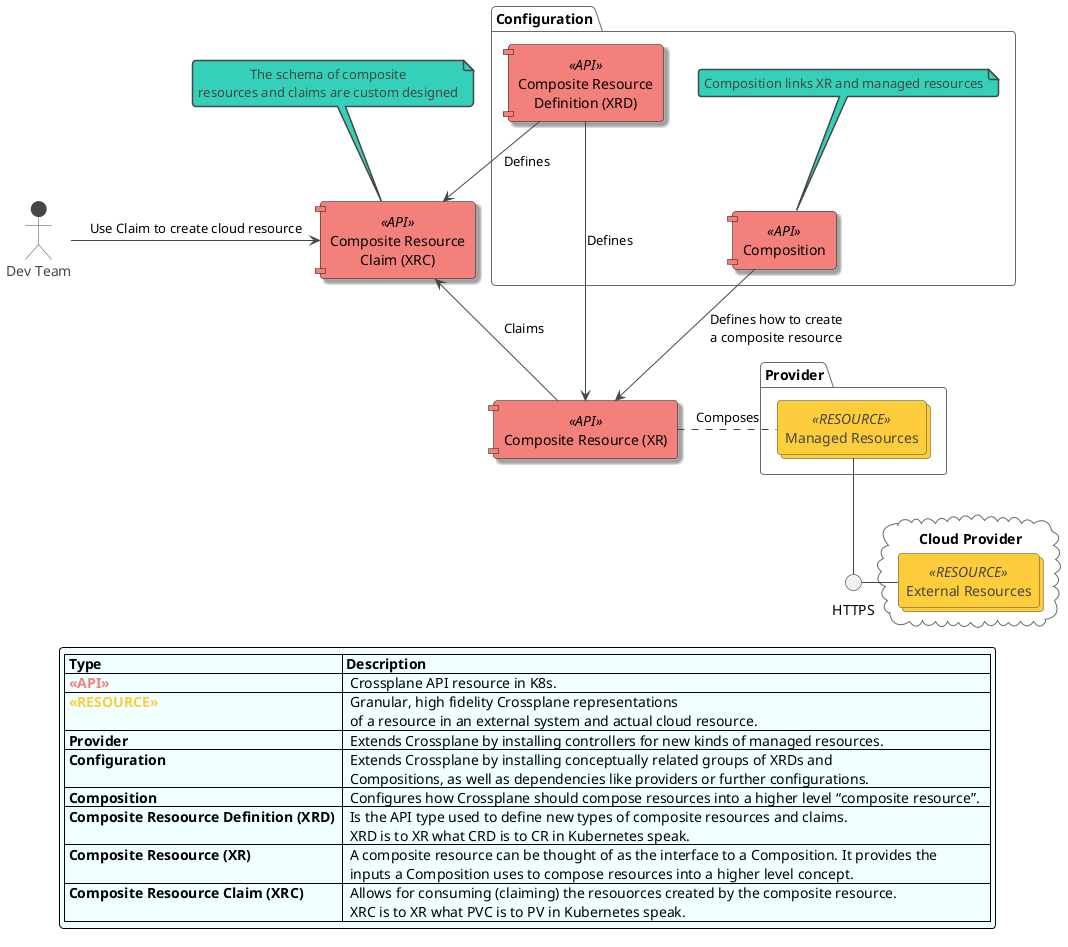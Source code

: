 @startuml crossplane-components
!theme vibrant

'Variables
!$api_color = "#f3807b"
!$resource_color = "#fdcd3c"

'Global design parameters
skinparam defaultTextAlignment center
skinparam componentStyle uml1
skinparam CollectionsBackgroundColor $resource_color

'Stereotypes modelling
skinparam NoteBackgroundColor #35d0ba
skinparam component {
    BackgroundColor<<API>> $api_color
    Shadowing<<API>> true
}
skinparam component {
    BackgroundColor<<RESOURCE>> $resource_color
    Shadowing<<RESOURCE>> true
}
skinparam legend {
    BackgroundColor Azure
}

'Declare members
interface "HTTPS" as k8s_to_cloud

actor "Dev Team" as devs

together {
component "Composite Resource\nClaim (XRC)" <<API>> as claim
component "Composite Resource (XR)" <<API>> as composite_resource

note top of claim
    The schema of composite
    resources and claims are custom designed
end note

package "Configuration" as config {
     component "Composition" <<API>> as composition
     note top of composition
      Composition links XR and managed resources
     end note
     component "Composite Resource\nDefinition (XRD)" <<API>> as crd
}
  package "Provider" as provider {
      collections "Managed Resources" <<RESOURCE>> as managed_resources
     }
}
cloud "Cloud Provider" as cloud {

   collections "External Resources" <<RESOURCE>>
}

'Declare relationships
devs -> claim : Use Claim to create cloud resource
composition --> composite_resource : Defines how to create\na composite resource
claim <-d- composite_resource : Claims
crd -> composite_resource : Defines
crd --> claim : Defines
composite_resource .r. managed_resources : Composes
managed_resources -- k8s_to_cloud
k8s_to_cloud -r- [External Resources]

legend
    |= Type |= Description |
    |= <color:$api_color><<API>> |  Crossplane API resource in K8s.  |
    |= <color:$resource_color><<RESOURCE>> |  Granular, high fidelity Crossplane representations\n  of a resource in an external system and actual cloud resource. |
    |= Provider  |  Extends Crossplane by installing controllers for new kinds of managed resources. |
    |= Configuration   |  Extends Crossplane by installing conceptually related groups of XRDs and\n  Compositions, as well as dependencies like providers or further configurations.  |
    |= Composition   |  Configures how Crossplane should compose resources into a higher level “composite resource”.   |
    |= Composite Resoource Definition (XRD)  |  Is the API type used to define new types of composite resources and claims.\n  XRD is to XR what CRD is to CR in Kubernetes speak. |
    |= Composite Resoource (XR) |  A composite resource can be thought of as the interface to a Composition. It provides the\n  inputs a Composition uses to compose resources into a higher level concept.  |
    |= Composite Resoource Claim (XRC)     |  Allows for consuming (claiming) the resouorces created by the composite resource.\n  XRC is to XR what PVC is to PV in Kubernetes speak.   |
endlegend
@enduml
